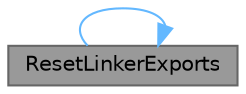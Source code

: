 digraph "ResetLinkerExports"
{
 // INTERACTIVE_SVG=YES
 // LATEX_PDF_SIZE
  bgcolor="transparent";
  edge [fontname=Helvetica,fontsize=10,labelfontname=Helvetica,labelfontsize=10];
  node [fontname=Helvetica,fontsize=10,shape=box,height=0.2,width=0.4];
  rankdir="LR";
  Node1 [id="Node000001",label="ResetLinkerExports",height=0.2,width=0.4,color="gray40", fillcolor="grey60", style="filled", fontcolor="black",tooltip="Reset the linker exports associated with the package."];
  Node1 -> Node1 [id="edge1_Node000001_Node000001",color="steelblue1",style="solid",tooltip=" "];
}
